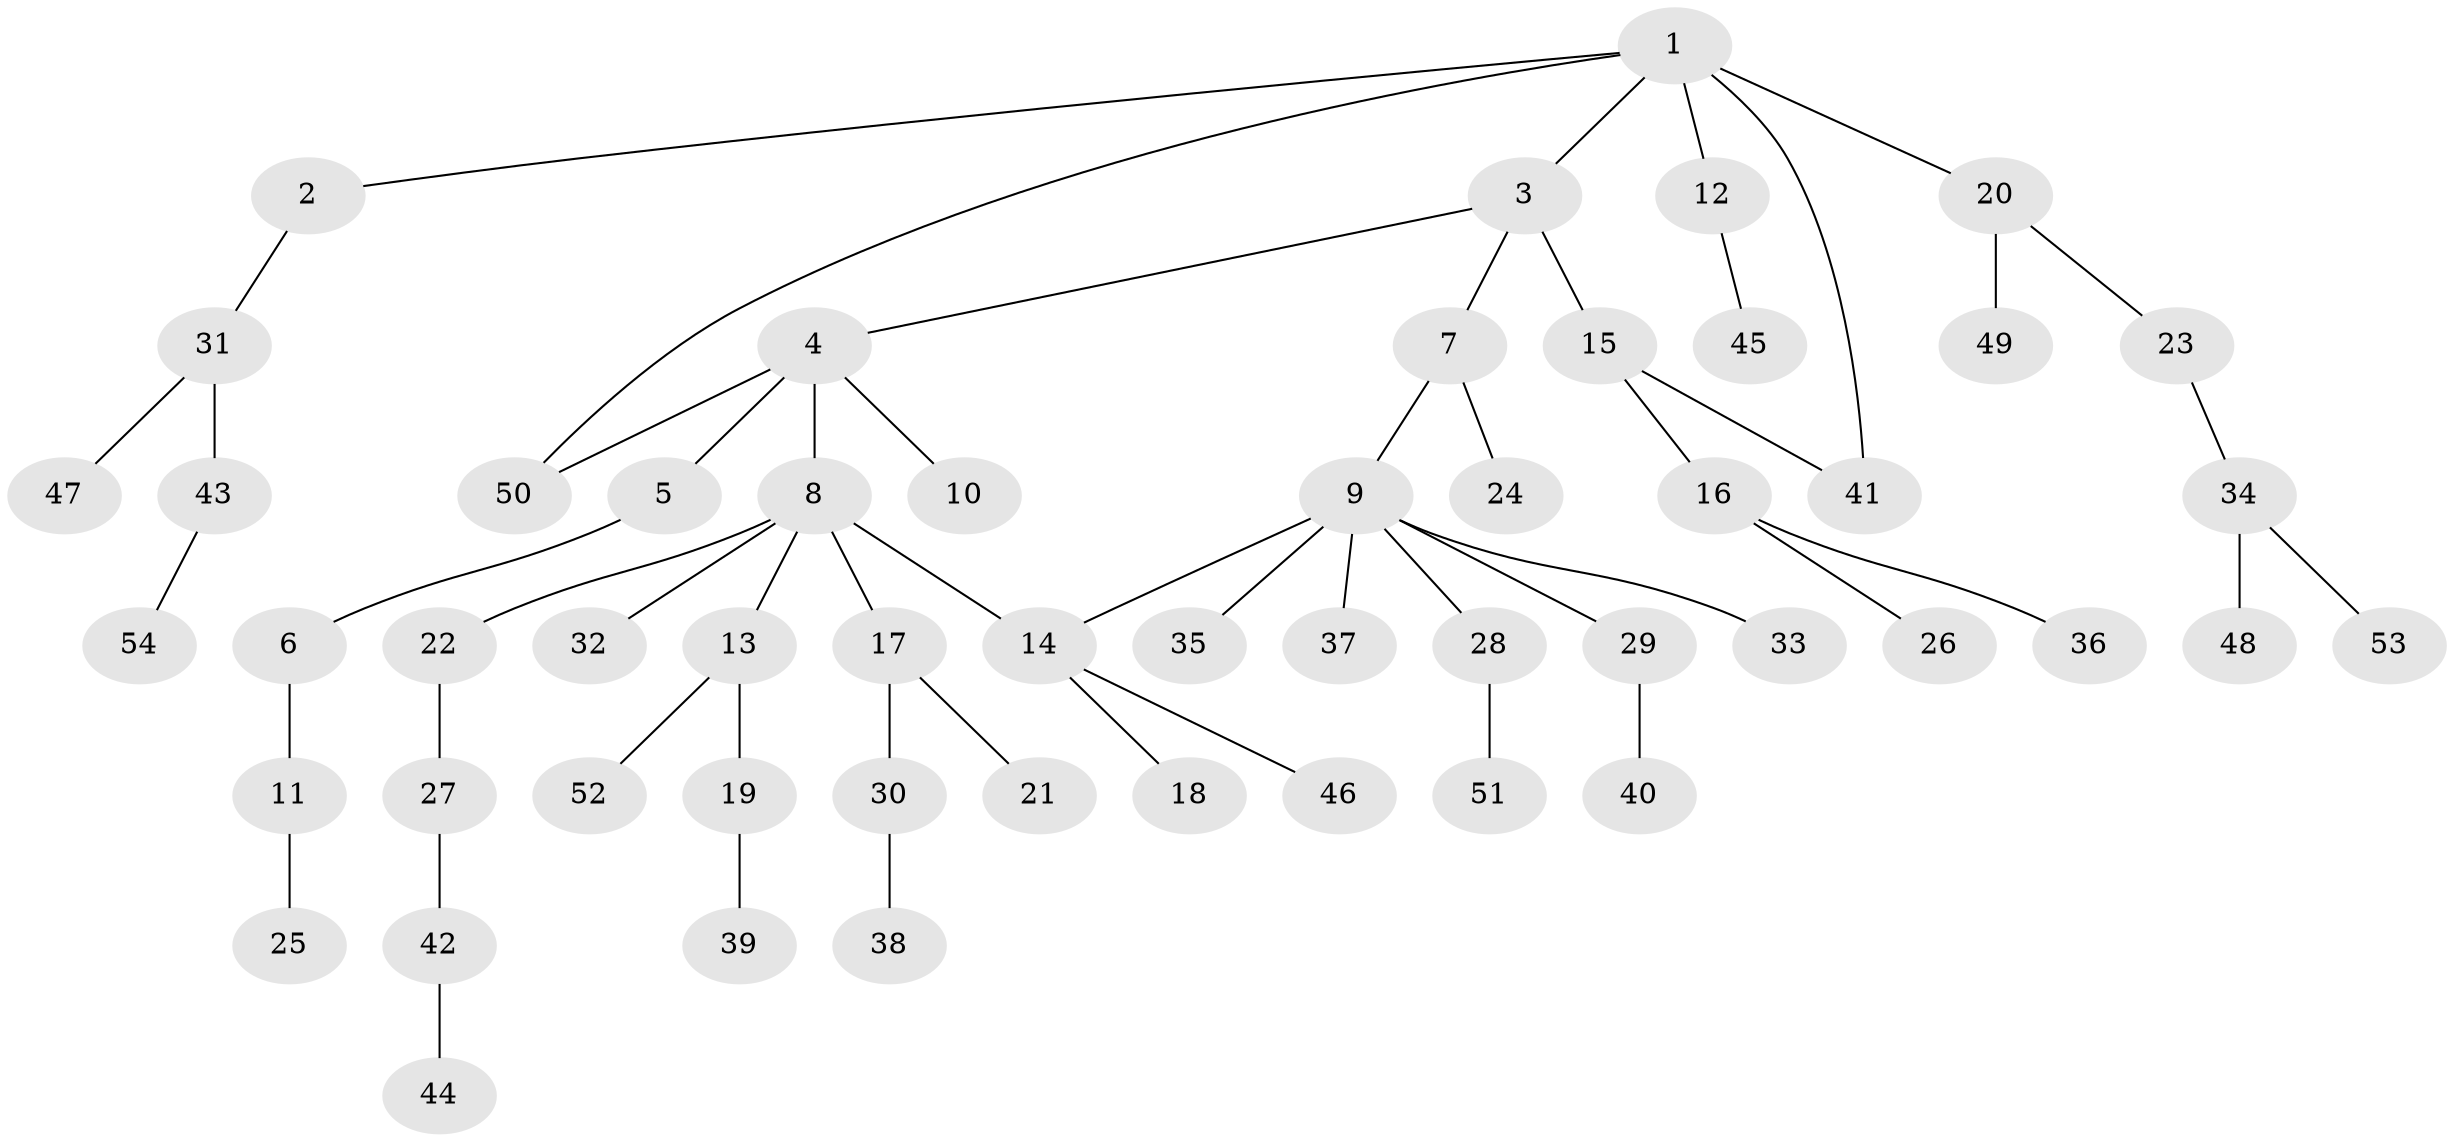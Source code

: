 // Generated by graph-tools (version 1.1) at 2025/41/03/09/25 04:41:20]
// undirected, 54 vertices, 56 edges
graph export_dot {
graph [start="1"]
  node [color=gray90,style=filled];
  1;
  2;
  3;
  4;
  5;
  6;
  7;
  8;
  9;
  10;
  11;
  12;
  13;
  14;
  15;
  16;
  17;
  18;
  19;
  20;
  21;
  22;
  23;
  24;
  25;
  26;
  27;
  28;
  29;
  30;
  31;
  32;
  33;
  34;
  35;
  36;
  37;
  38;
  39;
  40;
  41;
  42;
  43;
  44;
  45;
  46;
  47;
  48;
  49;
  50;
  51;
  52;
  53;
  54;
  1 -- 2;
  1 -- 3;
  1 -- 12;
  1 -- 20;
  1 -- 41;
  1 -- 50;
  2 -- 31;
  3 -- 4;
  3 -- 7;
  3 -- 15;
  4 -- 5;
  4 -- 8;
  4 -- 10;
  4 -- 50;
  5 -- 6;
  6 -- 11;
  7 -- 9;
  7 -- 24;
  8 -- 13;
  8 -- 14;
  8 -- 17;
  8 -- 22;
  8 -- 32;
  9 -- 28;
  9 -- 29;
  9 -- 33;
  9 -- 35;
  9 -- 37;
  9 -- 14;
  11 -- 25;
  12 -- 45;
  13 -- 19;
  13 -- 52;
  14 -- 18;
  14 -- 46;
  15 -- 16;
  15 -- 41;
  16 -- 26;
  16 -- 36;
  17 -- 21;
  17 -- 30;
  19 -- 39;
  20 -- 23;
  20 -- 49;
  22 -- 27;
  23 -- 34;
  27 -- 42;
  28 -- 51;
  29 -- 40;
  30 -- 38;
  31 -- 43;
  31 -- 47;
  34 -- 48;
  34 -- 53;
  42 -- 44;
  43 -- 54;
}

